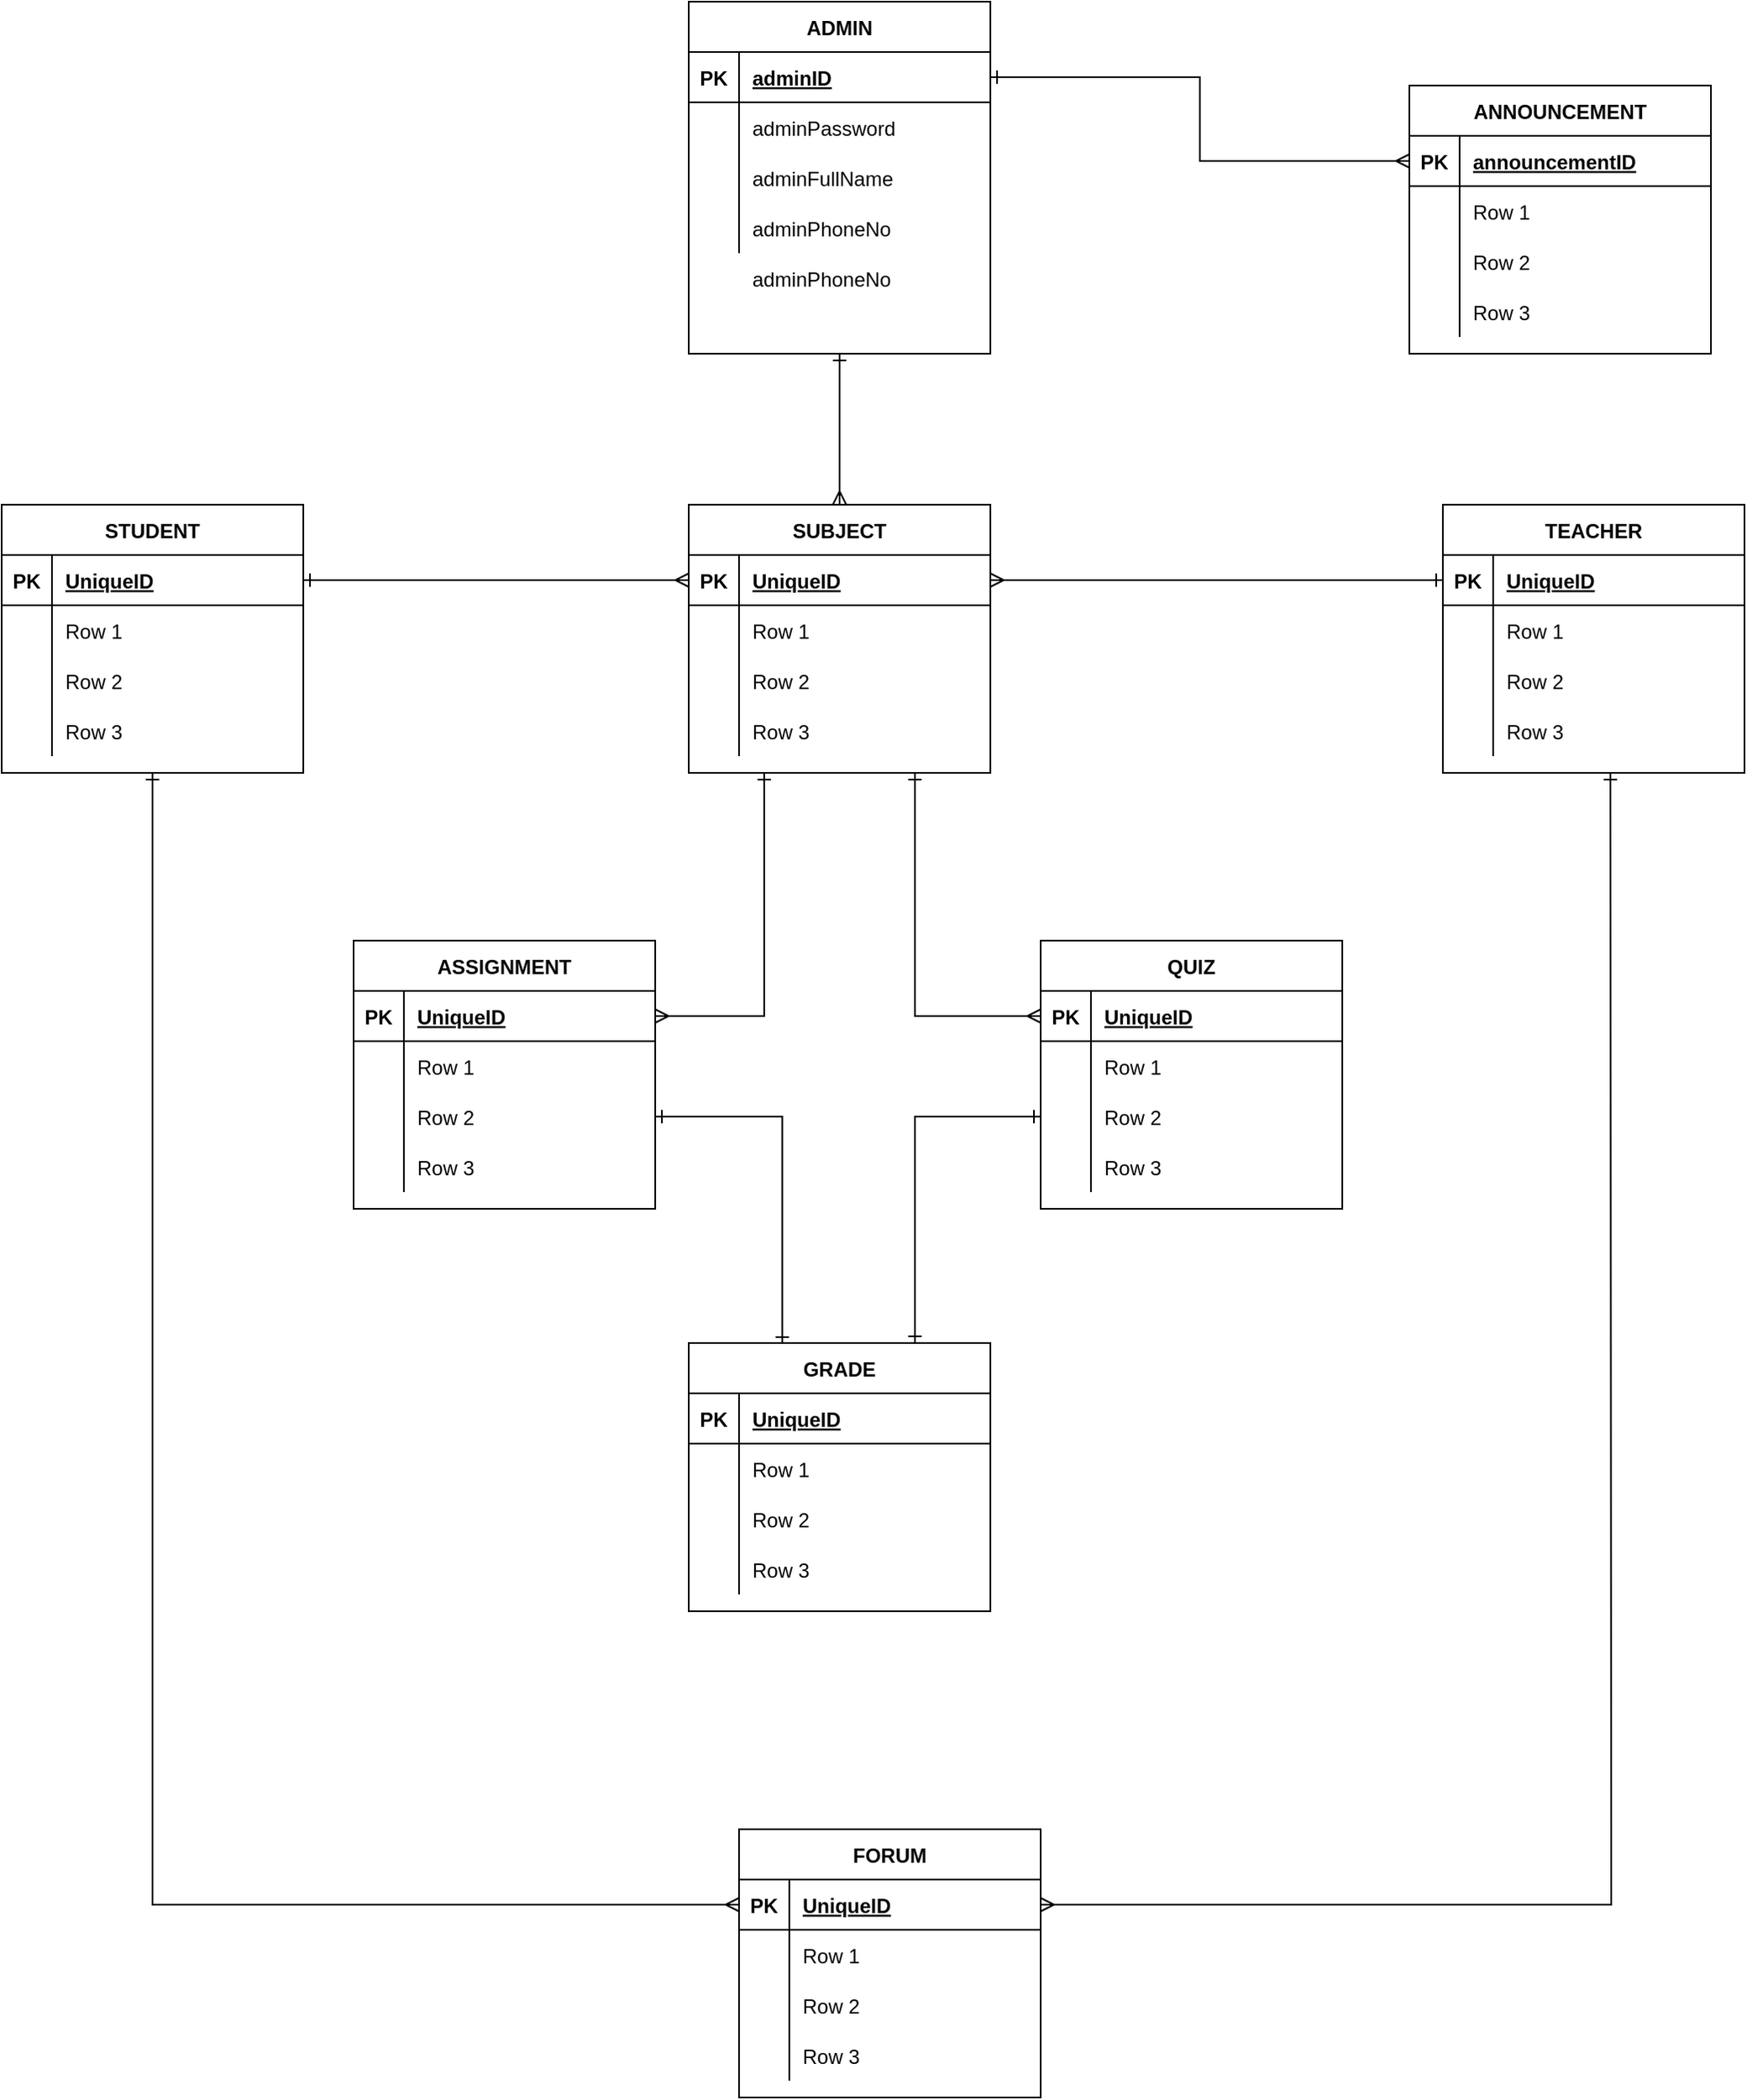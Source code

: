 <mxfile version="13.10.4" type="github"><diagram id="R2lEEEUBdFMjLlhIrx00" name="Page-1"><mxGraphModel dx="2272" dy="755" grid="1" gridSize="10" guides="1" tooltips="1" connect="1" arrows="1" fold="1" page="1" pageScale="1" pageWidth="850" pageHeight="1100" math="0" shadow="0" extFonts="Permanent Marker^https://fonts.googleapis.com/css?family=Permanent+Marker"><root><mxCell id="0"/><mxCell id="1" parent="0"/><mxCell id="uHAdgasXYWFecGnSN97R-114" style="edgeStyle=orthogonalEdgeStyle;rounded=0;orthogonalLoop=1;jettySize=auto;html=1;exitX=0.5;exitY=1;exitDx=0;exitDy=0;entryX=0.5;entryY=0;entryDx=0;entryDy=0;startArrow=ERone;startFill=0;endArrow=ERmany;endFill=0;strokeColor=#000000;" edge="1" parent="1" source="uHAdgasXYWFecGnSN97R-9" target="uHAdgasXYWFecGnSN97R-74"><mxGeometry relative="1" as="geometry"/></mxCell><mxCell id="uHAdgasXYWFecGnSN97R-9" value="ADMIN" style="shape=table;startSize=30;container=1;collapsible=1;childLayout=tableLayout;fixedRows=1;rowLines=0;fontStyle=1;align=center;resizeLast=1;snapToPoint=0;" vertex="1" parent="1"><mxGeometry x="100" width="180" height="210" as="geometry"/></mxCell><mxCell id="uHAdgasXYWFecGnSN97R-10" value="" style="shape=partialRectangle;collapsible=0;dropTarget=0;pointerEvents=0;fillColor=none;top=0;left=0;bottom=1;right=0;points=[[0,0.5],[1,0.5]];portConstraint=eastwest;" vertex="1" parent="uHAdgasXYWFecGnSN97R-9"><mxGeometry y="30" width="180" height="30" as="geometry"/></mxCell><mxCell id="uHAdgasXYWFecGnSN97R-11" value="PK" style="shape=partialRectangle;connectable=0;fillColor=none;top=0;left=0;bottom=0;right=0;fontStyle=1;overflow=hidden;" vertex="1" parent="uHAdgasXYWFecGnSN97R-10"><mxGeometry width="30" height="30" as="geometry"/></mxCell><mxCell id="uHAdgasXYWFecGnSN97R-12" value="adminID" style="shape=partialRectangle;connectable=0;fillColor=none;top=0;left=0;bottom=0;right=0;align=left;spacingLeft=6;fontStyle=5;overflow=hidden;" vertex="1" parent="uHAdgasXYWFecGnSN97R-10"><mxGeometry x="30" width="150" height="30" as="geometry"/></mxCell><mxCell id="uHAdgasXYWFecGnSN97R-13" value="" style="shape=partialRectangle;collapsible=0;dropTarget=0;pointerEvents=0;fillColor=none;top=0;left=0;bottom=0;right=0;points=[[0,0.5],[1,0.5]];portConstraint=eastwest;" vertex="1" parent="uHAdgasXYWFecGnSN97R-9"><mxGeometry y="60" width="180" height="30" as="geometry"/></mxCell><mxCell id="uHAdgasXYWFecGnSN97R-14" value="" style="shape=partialRectangle;connectable=0;fillColor=none;top=0;left=0;bottom=0;right=0;editable=1;overflow=hidden;" vertex="1" parent="uHAdgasXYWFecGnSN97R-13"><mxGeometry width="30" height="30" as="geometry"/></mxCell><mxCell id="uHAdgasXYWFecGnSN97R-15" value="adminPassword" style="shape=partialRectangle;connectable=0;fillColor=none;top=0;left=0;bottom=0;right=0;align=left;spacingLeft=6;overflow=hidden;" vertex="1" parent="uHAdgasXYWFecGnSN97R-13"><mxGeometry x="30" width="150" height="30" as="geometry"/></mxCell><mxCell id="uHAdgasXYWFecGnSN97R-16" value="" style="shape=partialRectangle;collapsible=0;dropTarget=0;pointerEvents=0;fillColor=none;top=0;left=0;bottom=0;right=0;points=[[0,0.5],[1,0.5]];portConstraint=eastwest;" vertex="1" parent="uHAdgasXYWFecGnSN97R-9"><mxGeometry y="90" width="180" height="30" as="geometry"/></mxCell><mxCell id="uHAdgasXYWFecGnSN97R-17" value="" style="shape=partialRectangle;connectable=0;fillColor=none;top=0;left=0;bottom=0;right=0;editable=1;overflow=hidden;" vertex="1" parent="uHAdgasXYWFecGnSN97R-16"><mxGeometry width="30" height="30" as="geometry"/></mxCell><mxCell id="uHAdgasXYWFecGnSN97R-18" value="adminFullName" style="shape=partialRectangle;connectable=0;fillColor=none;top=0;left=0;bottom=0;right=0;align=left;spacingLeft=6;overflow=hidden;" vertex="1" parent="uHAdgasXYWFecGnSN97R-16"><mxGeometry x="30" width="150" height="30" as="geometry"/></mxCell><mxCell id="uHAdgasXYWFecGnSN97R-19" value="" style="shape=partialRectangle;collapsible=0;dropTarget=0;pointerEvents=0;fillColor=none;top=0;left=0;bottom=0;right=0;points=[[0,0.5],[1,0.5]];portConstraint=eastwest;" vertex="1" parent="uHAdgasXYWFecGnSN97R-9"><mxGeometry y="120" width="180" height="30" as="geometry"/></mxCell><mxCell id="uHAdgasXYWFecGnSN97R-20" value="" style="shape=partialRectangle;connectable=0;fillColor=none;top=0;left=0;bottom=0;right=0;editable=1;overflow=hidden;" vertex="1" parent="uHAdgasXYWFecGnSN97R-19"><mxGeometry width="30" height="30" as="geometry"/></mxCell><mxCell id="uHAdgasXYWFecGnSN97R-21" value="adminPhoneNo" style="shape=partialRectangle;connectable=0;fillColor=none;top=0;left=0;bottom=0;right=0;align=left;spacingLeft=6;overflow=hidden;" vertex="1" parent="uHAdgasXYWFecGnSN97R-19"><mxGeometry x="30" width="150" height="30" as="geometry"/></mxCell><mxCell id="uHAdgasXYWFecGnSN97R-22" value="ANNOUNCEMENT" style="shape=table;startSize=30;container=1;collapsible=1;childLayout=tableLayout;fixedRows=1;rowLines=0;fontStyle=1;align=center;resizeLast=1;" vertex="1" parent="1"><mxGeometry x="530" y="50" width="180" height="160" as="geometry"/></mxCell><mxCell id="uHAdgasXYWFecGnSN97R-23" value="" style="shape=partialRectangle;collapsible=0;dropTarget=0;pointerEvents=0;fillColor=none;top=0;left=0;bottom=1;right=0;points=[[0,0.5],[1,0.5]];portConstraint=eastwest;" vertex="1" parent="uHAdgasXYWFecGnSN97R-22"><mxGeometry y="30" width="180" height="30" as="geometry"/></mxCell><mxCell id="uHAdgasXYWFecGnSN97R-24" value="PK" style="shape=partialRectangle;connectable=0;fillColor=none;top=0;left=0;bottom=0;right=0;fontStyle=1;overflow=hidden;" vertex="1" parent="uHAdgasXYWFecGnSN97R-23"><mxGeometry width="30" height="30" as="geometry"/></mxCell><mxCell id="uHAdgasXYWFecGnSN97R-25" value="announcementID" style="shape=partialRectangle;connectable=0;fillColor=none;top=0;left=0;bottom=0;right=0;align=left;spacingLeft=6;fontStyle=5;overflow=hidden;" vertex="1" parent="uHAdgasXYWFecGnSN97R-23"><mxGeometry x="30" width="150" height="30" as="geometry"/></mxCell><mxCell id="uHAdgasXYWFecGnSN97R-26" value="" style="shape=partialRectangle;collapsible=0;dropTarget=0;pointerEvents=0;fillColor=none;top=0;left=0;bottom=0;right=0;points=[[0,0.5],[1,0.5]];portConstraint=eastwest;" vertex="1" parent="uHAdgasXYWFecGnSN97R-22"><mxGeometry y="60" width="180" height="30" as="geometry"/></mxCell><mxCell id="uHAdgasXYWFecGnSN97R-27" value="" style="shape=partialRectangle;connectable=0;fillColor=none;top=0;left=0;bottom=0;right=0;editable=1;overflow=hidden;" vertex="1" parent="uHAdgasXYWFecGnSN97R-26"><mxGeometry width="30" height="30" as="geometry"/></mxCell><mxCell id="uHAdgasXYWFecGnSN97R-28" value="Row 1" style="shape=partialRectangle;connectable=0;fillColor=none;top=0;left=0;bottom=0;right=0;align=left;spacingLeft=6;overflow=hidden;" vertex="1" parent="uHAdgasXYWFecGnSN97R-26"><mxGeometry x="30" width="150" height="30" as="geometry"/></mxCell><mxCell id="uHAdgasXYWFecGnSN97R-29" value="" style="shape=partialRectangle;collapsible=0;dropTarget=0;pointerEvents=0;fillColor=none;top=0;left=0;bottom=0;right=0;points=[[0,0.5],[1,0.5]];portConstraint=eastwest;" vertex="1" parent="uHAdgasXYWFecGnSN97R-22"><mxGeometry y="90" width="180" height="30" as="geometry"/></mxCell><mxCell id="uHAdgasXYWFecGnSN97R-30" value="" style="shape=partialRectangle;connectable=0;fillColor=none;top=0;left=0;bottom=0;right=0;editable=1;overflow=hidden;" vertex="1" parent="uHAdgasXYWFecGnSN97R-29"><mxGeometry width="30" height="30" as="geometry"/></mxCell><mxCell id="uHAdgasXYWFecGnSN97R-31" value="Row 2" style="shape=partialRectangle;connectable=0;fillColor=none;top=0;left=0;bottom=0;right=0;align=left;spacingLeft=6;overflow=hidden;" vertex="1" parent="uHAdgasXYWFecGnSN97R-29"><mxGeometry x="30" width="150" height="30" as="geometry"/></mxCell><mxCell id="uHAdgasXYWFecGnSN97R-32" value="" style="shape=partialRectangle;collapsible=0;dropTarget=0;pointerEvents=0;fillColor=none;top=0;left=0;bottom=0;right=0;points=[[0,0.5],[1,0.5]];portConstraint=eastwest;" vertex="1" parent="uHAdgasXYWFecGnSN97R-22"><mxGeometry y="120" width="180" height="30" as="geometry"/></mxCell><mxCell id="uHAdgasXYWFecGnSN97R-33" value="" style="shape=partialRectangle;connectable=0;fillColor=none;top=0;left=0;bottom=0;right=0;editable=1;overflow=hidden;" vertex="1" parent="uHAdgasXYWFecGnSN97R-32"><mxGeometry width="30" height="30" as="geometry"/></mxCell><mxCell id="uHAdgasXYWFecGnSN97R-34" value="Row 3" style="shape=partialRectangle;connectable=0;fillColor=none;top=0;left=0;bottom=0;right=0;align=left;spacingLeft=6;overflow=hidden;" vertex="1" parent="uHAdgasXYWFecGnSN97R-32"><mxGeometry x="30" width="150" height="30" as="geometry"/></mxCell><mxCell id="uHAdgasXYWFecGnSN97R-118" style="edgeStyle=orthogonalEdgeStyle;rounded=0;orthogonalLoop=1;jettySize=auto;html=1;entryX=0;entryY=0.5;entryDx=0;entryDy=0;startArrow=ERone;startFill=0;endArrow=ERmany;endFill=0;strokeColor=#000000;" edge="1" parent="1" source="uHAdgasXYWFecGnSN97R-35" target="uHAdgasXYWFecGnSN97R-62"><mxGeometry relative="1" as="geometry"/></mxCell><mxCell id="uHAdgasXYWFecGnSN97R-35" value="STUDENT" style="shape=table;startSize=30;container=1;collapsible=1;childLayout=tableLayout;fixedRows=1;rowLines=0;fontStyle=1;align=center;resizeLast=1;" vertex="1" parent="1"><mxGeometry x="-310" y="300" width="180" height="160" as="geometry"/></mxCell><mxCell id="uHAdgasXYWFecGnSN97R-36" value="" style="shape=partialRectangle;collapsible=0;dropTarget=0;pointerEvents=0;fillColor=none;top=0;left=0;bottom=1;right=0;points=[[0,0.5],[1,0.5]];portConstraint=eastwest;" vertex="1" parent="uHAdgasXYWFecGnSN97R-35"><mxGeometry y="30" width="180" height="30" as="geometry"/></mxCell><mxCell id="uHAdgasXYWFecGnSN97R-37" value="PK" style="shape=partialRectangle;connectable=0;fillColor=none;top=0;left=0;bottom=0;right=0;fontStyle=1;overflow=hidden;" vertex="1" parent="uHAdgasXYWFecGnSN97R-36"><mxGeometry width="30" height="30" as="geometry"/></mxCell><mxCell id="uHAdgasXYWFecGnSN97R-38" value="UniqueID" style="shape=partialRectangle;connectable=0;fillColor=none;top=0;left=0;bottom=0;right=0;align=left;spacingLeft=6;fontStyle=5;overflow=hidden;" vertex="1" parent="uHAdgasXYWFecGnSN97R-36"><mxGeometry x="30" width="150" height="30" as="geometry"/></mxCell><mxCell id="uHAdgasXYWFecGnSN97R-39" value="" style="shape=partialRectangle;collapsible=0;dropTarget=0;pointerEvents=0;fillColor=none;top=0;left=0;bottom=0;right=0;points=[[0,0.5],[1,0.5]];portConstraint=eastwest;" vertex="1" parent="uHAdgasXYWFecGnSN97R-35"><mxGeometry y="60" width="180" height="30" as="geometry"/></mxCell><mxCell id="uHAdgasXYWFecGnSN97R-40" value="" style="shape=partialRectangle;connectable=0;fillColor=none;top=0;left=0;bottom=0;right=0;editable=1;overflow=hidden;" vertex="1" parent="uHAdgasXYWFecGnSN97R-39"><mxGeometry width="30" height="30" as="geometry"/></mxCell><mxCell id="uHAdgasXYWFecGnSN97R-41" value="Row 1" style="shape=partialRectangle;connectable=0;fillColor=none;top=0;left=0;bottom=0;right=0;align=left;spacingLeft=6;overflow=hidden;" vertex="1" parent="uHAdgasXYWFecGnSN97R-39"><mxGeometry x="30" width="150" height="30" as="geometry"/></mxCell><mxCell id="uHAdgasXYWFecGnSN97R-42" value="" style="shape=partialRectangle;collapsible=0;dropTarget=0;pointerEvents=0;fillColor=none;top=0;left=0;bottom=0;right=0;points=[[0,0.5],[1,0.5]];portConstraint=eastwest;" vertex="1" parent="uHAdgasXYWFecGnSN97R-35"><mxGeometry y="90" width="180" height="30" as="geometry"/></mxCell><mxCell id="uHAdgasXYWFecGnSN97R-43" value="" style="shape=partialRectangle;connectable=0;fillColor=none;top=0;left=0;bottom=0;right=0;editable=1;overflow=hidden;" vertex="1" parent="uHAdgasXYWFecGnSN97R-42"><mxGeometry width="30" height="30" as="geometry"/></mxCell><mxCell id="uHAdgasXYWFecGnSN97R-44" value="Row 2" style="shape=partialRectangle;connectable=0;fillColor=none;top=0;left=0;bottom=0;right=0;align=left;spacingLeft=6;overflow=hidden;" vertex="1" parent="uHAdgasXYWFecGnSN97R-42"><mxGeometry x="30" width="150" height="30" as="geometry"/></mxCell><mxCell id="uHAdgasXYWFecGnSN97R-45" value="" style="shape=partialRectangle;collapsible=0;dropTarget=0;pointerEvents=0;fillColor=none;top=0;left=0;bottom=0;right=0;points=[[0,0.5],[1,0.5]];portConstraint=eastwest;" vertex="1" parent="uHAdgasXYWFecGnSN97R-35"><mxGeometry y="120" width="180" height="30" as="geometry"/></mxCell><mxCell id="uHAdgasXYWFecGnSN97R-46" value="" style="shape=partialRectangle;connectable=0;fillColor=none;top=0;left=0;bottom=0;right=0;editable=1;overflow=hidden;" vertex="1" parent="uHAdgasXYWFecGnSN97R-45"><mxGeometry width="30" height="30" as="geometry"/></mxCell><mxCell id="uHAdgasXYWFecGnSN97R-47" value="Row 3" style="shape=partialRectangle;connectable=0;fillColor=none;top=0;left=0;bottom=0;right=0;align=left;spacingLeft=6;overflow=hidden;" vertex="1" parent="uHAdgasXYWFecGnSN97R-45"><mxGeometry x="30" width="150" height="30" as="geometry"/></mxCell><mxCell id="uHAdgasXYWFecGnSN97R-48" value="TEACHER" style="shape=table;startSize=30;container=1;collapsible=1;childLayout=tableLayout;fixedRows=1;rowLines=0;fontStyle=1;align=center;resizeLast=1;" vertex="1" parent="1"><mxGeometry x="550" y="300" width="180" height="160" as="geometry"/></mxCell><mxCell id="uHAdgasXYWFecGnSN97R-49" value="" style="shape=partialRectangle;collapsible=0;dropTarget=0;pointerEvents=0;fillColor=none;top=0;left=0;bottom=1;right=0;points=[[0,0.5],[1,0.5]];portConstraint=eastwest;" vertex="1" parent="uHAdgasXYWFecGnSN97R-48"><mxGeometry y="30" width="180" height="30" as="geometry"/></mxCell><mxCell id="uHAdgasXYWFecGnSN97R-50" value="PK" style="shape=partialRectangle;connectable=0;fillColor=none;top=0;left=0;bottom=0;right=0;fontStyle=1;overflow=hidden;" vertex="1" parent="uHAdgasXYWFecGnSN97R-49"><mxGeometry width="30" height="30" as="geometry"/></mxCell><mxCell id="uHAdgasXYWFecGnSN97R-51" value="UniqueID" style="shape=partialRectangle;connectable=0;fillColor=none;top=0;left=0;bottom=0;right=0;align=left;spacingLeft=6;fontStyle=5;overflow=hidden;" vertex="1" parent="uHAdgasXYWFecGnSN97R-49"><mxGeometry x="30" width="150" height="30" as="geometry"/></mxCell><mxCell id="uHAdgasXYWFecGnSN97R-52" value="" style="shape=partialRectangle;collapsible=0;dropTarget=0;pointerEvents=0;fillColor=none;top=0;left=0;bottom=0;right=0;points=[[0,0.5],[1,0.5]];portConstraint=eastwest;" vertex="1" parent="uHAdgasXYWFecGnSN97R-48"><mxGeometry y="60" width="180" height="30" as="geometry"/></mxCell><mxCell id="uHAdgasXYWFecGnSN97R-53" value="" style="shape=partialRectangle;connectable=0;fillColor=none;top=0;left=0;bottom=0;right=0;editable=1;overflow=hidden;" vertex="1" parent="uHAdgasXYWFecGnSN97R-52"><mxGeometry width="30" height="30" as="geometry"/></mxCell><mxCell id="uHAdgasXYWFecGnSN97R-54" value="Row 1" style="shape=partialRectangle;connectable=0;fillColor=none;top=0;left=0;bottom=0;right=0;align=left;spacingLeft=6;overflow=hidden;" vertex="1" parent="uHAdgasXYWFecGnSN97R-52"><mxGeometry x="30" width="150" height="30" as="geometry"/></mxCell><mxCell id="uHAdgasXYWFecGnSN97R-55" value="" style="shape=partialRectangle;collapsible=0;dropTarget=0;pointerEvents=0;fillColor=none;top=0;left=0;bottom=0;right=0;points=[[0,0.5],[1,0.5]];portConstraint=eastwest;" vertex="1" parent="uHAdgasXYWFecGnSN97R-48"><mxGeometry y="90" width="180" height="30" as="geometry"/></mxCell><mxCell id="uHAdgasXYWFecGnSN97R-56" value="" style="shape=partialRectangle;connectable=0;fillColor=none;top=0;left=0;bottom=0;right=0;editable=1;overflow=hidden;" vertex="1" parent="uHAdgasXYWFecGnSN97R-55"><mxGeometry width="30" height="30" as="geometry"/></mxCell><mxCell id="uHAdgasXYWFecGnSN97R-57" value="Row 2" style="shape=partialRectangle;connectable=0;fillColor=none;top=0;left=0;bottom=0;right=0;align=left;spacingLeft=6;overflow=hidden;" vertex="1" parent="uHAdgasXYWFecGnSN97R-55"><mxGeometry x="30" width="150" height="30" as="geometry"/></mxCell><mxCell id="uHAdgasXYWFecGnSN97R-58" value="" style="shape=partialRectangle;collapsible=0;dropTarget=0;pointerEvents=0;fillColor=none;top=0;left=0;bottom=0;right=0;points=[[0,0.5],[1,0.5]];portConstraint=eastwest;" vertex="1" parent="uHAdgasXYWFecGnSN97R-48"><mxGeometry y="120" width="180" height="30" as="geometry"/></mxCell><mxCell id="uHAdgasXYWFecGnSN97R-59" value="" style="shape=partialRectangle;connectable=0;fillColor=none;top=0;left=0;bottom=0;right=0;editable=1;overflow=hidden;" vertex="1" parent="uHAdgasXYWFecGnSN97R-58"><mxGeometry width="30" height="30" as="geometry"/></mxCell><mxCell id="uHAdgasXYWFecGnSN97R-60" value="Row 3" style="shape=partialRectangle;connectable=0;fillColor=none;top=0;left=0;bottom=0;right=0;align=left;spacingLeft=6;overflow=hidden;" vertex="1" parent="uHAdgasXYWFecGnSN97R-58"><mxGeometry x="30" width="150" height="30" as="geometry"/></mxCell><mxCell id="uHAdgasXYWFecGnSN97R-61" value="FORUM" style="shape=table;startSize=30;container=1;collapsible=1;childLayout=tableLayout;fixedRows=1;rowLines=0;fontStyle=1;align=center;resizeLast=1;" vertex="1" parent="1"><mxGeometry x="130" y="1090" width="180" height="160" as="geometry"/></mxCell><mxCell id="uHAdgasXYWFecGnSN97R-62" value="" style="shape=partialRectangle;collapsible=0;dropTarget=0;pointerEvents=0;fillColor=none;top=0;left=0;bottom=1;right=0;points=[[0,0.5],[1,0.5]];portConstraint=eastwest;" vertex="1" parent="uHAdgasXYWFecGnSN97R-61"><mxGeometry y="30" width="180" height="30" as="geometry"/></mxCell><mxCell id="uHAdgasXYWFecGnSN97R-63" value="PK" style="shape=partialRectangle;connectable=0;fillColor=none;top=0;left=0;bottom=0;right=0;fontStyle=1;overflow=hidden;" vertex="1" parent="uHAdgasXYWFecGnSN97R-62"><mxGeometry width="30" height="30" as="geometry"/></mxCell><mxCell id="uHAdgasXYWFecGnSN97R-64" value="UniqueID" style="shape=partialRectangle;connectable=0;fillColor=none;top=0;left=0;bottom=0;right=0;align=left;spacingLeft=6;fontStyle=5;overflow=hidden;" vertex="1" parent="uHAdgasXYWFecGnSN97R-62"><mxGeometry x="30" width="150" height="30" as="geometry"/></mxCell><mxCell id="uHAdgasXYWFecGnSN97R-65" value="" style="shape=partialRectangle;collapsible=0;dropTarget=0;pointerEvents=0;fillColor=none;top=0;left=0;bottom=0;right=0;points=[[0,0.5],[1,0.5]];portConstraint=eastwest;" vertex="1" parent="uHAdgasXYWFecGnSN97R-61"><mxGeometry y="60" width="180" height="30" as="geometry"/></mxCell><mxCell id="uHAdgasXYWFecGnSN97R-66" value="" style="shape=partialRectangle;connectable=0;fillColor=none;top=0;left=0;bottom=0;right=0;editable=1;overflow=hidden;" vertex="1" parent="uHAdgasXYWFecGnSN97R-65"><mxGeometry width="30" height="30" as="geometry"/></mxCell><mxCell id="uHAdgasXYWFecGnSN97R-67" value="Row 1" style="shape=partialRectangle;connectable=0;fillColor=none;top=0;left=0;bottom=0;right=0;align=left;spacingLeft=6;overflow=hidden;" vertex="1" parent="uHAdgasXYWFecGnSN97R-65"><mxGeometry x="30" width="150" height="30" as="geometry"/></mxCell><mxCell id="uHAdgasXYWFecGnSN97R-68" value="" style="shape=partialRectangle;collapsible=0;dropTarget=0;pointerEvents=0;fillColor=none;top=0;left=0;bottom=0;right=0;points=[[0,0.5],[1,0.5]];portConstraint=eastwest;" vertex="1" parent="uHAdgasXYWFecGnSN97R-61"><mxGeometry y="90" width="180" height="30" as="geometry"/></mxCell><mxCell id="uHAdgasXYWFecGnSN97R-69" value="" style="shape=partialRectangle;connectable=0;fillColor=none;top=0;left=0;bottom=0;right=0;editable=1;overflow=hidden;" vertex="1" parent="uHAdgasXYWFecGnSN97R-68"><mxGeometry width="30" height="30" as="geometry"/></mxCell><mxCell id="uHAdgasXYWFecGnSN97R-70" value="Row 2" style="shape=partialRectangle;connectable=0;fillColor=none;top=0;left=0;bottom=0;right=0;align=left;spacingLeft=6;overflow=hidden;" vertex="1" parent="uHAdgasXYWFecGnSN97R-68"><mxGeometry x="30" width="150" height="30" as="geometry"/></mxCell><mxCell id="uHAdgasXYWFecGnSN97R-71" value="" style="shape=partialRectangle;collapsible=0;dropTarget=0;pointerEvents=0;fillColor=none;top=0;left=0;bottom=0;right=0;points=[[0,0.5],[1,0.5]];portConstraint=eastwest;" vertex="1" parent="uHAdgasXYWFecGnSN97R-61"><mxGeometry y="120" width="180" height="30" as="geometry"/></mxCell><mxCell id="uHAdgasXYWFecGnSN97R-72" value="" style="shape=partialRectangle;connectable=0;fillColor=none;top=0;left=0;bottom=0;right=0;editable=1;overflow=hidden;" vertex="1" parent="uHAdgasXYWFecGnSN97R-71"><mxGeometry width="30" height="30" as="geometry"/></mxCell><mxCell id="uHAdgasXYWFecGnSN97R-73" value="Row 3" style="shape=partialRectangle;connectable=0;fillColor=none;top=0;left=0;bottom=0;right=0;align=left;spacingLeft=6;overflow=hidden;" vertex="1" parent="uHAdgasXYWFecGnSN97R-71"><mxGeometry x="30" width="150" height="30" as="geometry"/></mxCell><mxCell id="uHAdgasXYWFecGnSN97R-121" style="edgeStyle=orthogonalEdgeStyle;rounded=0;orthogonalLoop=1;jettySize=auto;html=1;entryX=1;entryY=0.5;entryDx=0;entryDy=0;startArrow=ERone;startFill=0;endArrow=ERmany;endFill=0;strokeColor=#000000;exitX=0.25;exitY=1;exitDx=0;exitDy=0;" edge="1" parent="1" source="uHAdgasXYWFecGnSN97R-74" target="uHAdgasXYWFecGnSN97R-101"><mxGeometry relative="1" as="geometry"><mxPoint x="220" y="470" as="sourcePoint"/></mxGeometry></mxCell><mxCell id="uHAdgasXYWFecGnSN97R-122" style="edgeStyle=orthogonalEdgeStyle;rounded=0;orthogonalLoop=1;jettySize=auto;html=1;entryX=0;entryY=0.5;entryDx=0;entryDy=0;startArrow=ERone;startFill=0;endArrow=ERmany;endFill=0;strokeColor=#000000;exitX=0.75;exitY=1;exitDx=0;exitDy=0;" edge="1" parent="1" source="uHAdgasXYWFecGnSN97R-74" target="uHAdgasXYWFecGnSN97R-88"><mxGeometry relative="1" as="geometry"><mxPoint x="170" y="460" as="sourcePoint"/></mxGeometry></mxCell><mxCell id="uHAdgasXYWFecGnSN97R-74" value="SUBJECT" style="shape=table;startSize=30;container=1;collapsible=1;childLayout=tableLayout;fixedRows=1;rowLines=0;fontStyle=1;align=center;resizeLast=1;" vertex="1" parent="1"><mxGeometry x="100" y="300" width="180" height="160" as="geometry"/></mxCell><mxCell id="uHAdgasXYWFecGnSN97R-75" value="" style="shape=partialRectangle;collapsible=0;dropTarget=0;pointerEvents=0;fillColor=none;top=0;left=0;bottom=1;right=0;points=[[0,0.5],[1,0.5]];portConstraint=eastwest;" vertex="1" parent="uHAdgasXYWFecGnSN97R-74"><mxGeometry y="30" width="180" height="30" as="geometry"/></mxCell><mxCell id="uHAdgasXYWFecGnSN97R-76" value="PK" style="shape=partialRectangle;connectable=0;fillColor=none;top=0;left=0;bottom=0;right=0;fontStyle=1;overflow=hidden;" vertex="1" parent="uHAdgasXYWFecGnSN97R-75"><mxGeometry width="30" height="30" as="geometry"/></mxCell><mxCell id="uHAdgasXYWFecGnSN97R-77" value="UniqueID" style="shape=partialRectangle;connectable=0;fillColor=none;top=0;left=0;bottom=0;right=0;align=left;spacingLeft=6;fontStyle=5;overflow=hidden;" vertex="1" parent="uHAdgasXYWFecGnSN97R-75"><mxGeometry x="30" width="150" height="30" as="geometry"/></mxCell><mxCell id="uHAdgasXYWFecGnSN97R-78" value="" style="shape=partialRectangle;collapsible=0;dropTarget=0;pointerEvents=0;fillColor=none;top=0;left=0;bottom=0;right=0;points=[[0,0.5],[1,0.5]];portConstraint=eastwest;" vertex="1" parent="uHAdgasXYWFecGnSN97R-74"><mxGeometry y="60" width="180" height="30" as="geometry"/></mxCell><mxCell id="uHAdgasXYWFecGnSN97R-79" value="" style="shape=partialRectangle;connectable=0;fillColor=none;top=0;left=0;bottom=0;right=0;editable=1;overflow=hidden;" vertex="1" parent="uHAdgasXYWFecGnSN97R-78"><mxGeometry width="30" height="30" as="geometry"/></mxCell><mxCell id="uHAdgasXYWFecGnSN97R-80" value="Row 1" style="shape=partialRectangle;connectable=0;fillColor=none;top=0;left=0;bottom=0;right=0;align=left;spacingLeft=6;overflow=hidden;" vertex="1" parent="uHAdgasXYWFecGnSN97R-78"><mxGeometry x="30" width="150" height="30" as="geometry"/></mxCell><mxCell id="uHAdgasXYWFecGnSN97R-81" value="" style="shape=partialRectangle;collapsible=0;dropTarget=0;pointerEvents=0;fillColor=none;top=0;left=0;bottom=0;right=0;points=[[0,0.5],[1,0.5]];portConstraint=eastwest;" vertex="1" parent="uHAdgasXYWFecGnSN97R-74"><mxGeometry y="90" width="180" height="30" as="geometry"/></mxCell><mxCell id="uHAdgasXYWFecGnSN97R-82" value="" style="shape=partialRectangle;connectable=0;fillColor=none;top=0;left=0;bottom=0;right=0;editable=1;overflow=hidden;" vertex="1" parent="uHAdgasXYWFecGnSN97R-81"><mxGeometry width="30" height="30" as="geometry"/></mxCell><mxCell id="uHAdgasXYWFecGnSN97R-83" value="Row 2" style="shape=partialRectangle;connectable=0;fillColor=none;top=0;left=0;bottom=0;right=0;align=left;spacingLeft=6;overflow=hidden;" vertex="1" parent="uHAdgasXYWFecGnSN97R-81"><mxGeometry x="30" width="150" height="30" as="geometry"/></mxCell><mxCell id="uHAdgasXYWFecGnSN97R-84" value="" style="shape=partialRectangle;collapsible=0;dropTarget=0;pointerEvents=0;fillColor=none;top=0;left=0;bottom=0;right=0;points=[[0,0.5],[1,0.5]];portConstraint=eastwest;" vertex="1" parent="uHAdgasXYWFecGnSN97R-74"><mxGeometry y="120" width="180" height="30" as="geometry"/></mxCell><mxCell id="uHAdgasXYWFecGnSN97R-85" value="" style="shape=partialRectangle;connectable=0;fillColor=none;top=0;left=0;bottom=0;right=0;editable=1;overflow=hidden;" vertex="1" parent="uHAdgasXYWFecGnSN97R-84"><mxGeometry width="30" height="30" as="geometry"/></mxCell><mxCell id="uHAdgasXYWFecGnSN97R-86" value="Row 3" style="shape=partialRectangle;connectable=0;fillColor=none;top=0;left=0;bottom=0;right=0;align=left;spacingLeft=6;overflow=hidden;" vertex="1" parent="uHAdgasXYWFecGnSN97R-84"><mxGeometry x="30" width="150" height="30" as="geometry"/></mxCell><mxCell id="uHAdgasXYWFecGnSN97R-87" value="QUIZ" style="shape=table;startSize=30;container=1;collapsible=1;childLayout=tableLayout;fixedRows=1;rowLines=0;fontStyle=1;align=center;resizeLast=1;" vertex="1" parent="1"><mxGeometry x="310" y="560" width="180" height="160" as="geometry"/></mxCell><mxCell id="uHAdgasXYWFecGnSN97R-88" value="" style="shape=partialRectangle;collapsible=0;dropTarget=0;pointerEvents=0;fillColor=none;top=0;left=0;bottom=1;right=0;points=[[0,0.5],[1,0.5]];portConstraint=eastwest;" vertex="1" parent="uHAdgasXYWFecGnSN97R-87"><mxGeometry y="30" width="180" height="30" as="geometry"/></mxCell><mxCell id="uHAdgasXYWFecGnSN97R-89" value="PK" style="shape=partialRectangle;connectable=0;fillColor=none;top=0;left=0;bottom=0;right=0;fontStyle=1;overflow=hidden;" vertex="1" parent="uHAdgasXYWFecGnSN97R-88"><mxGeometry width="30" height="30" as="geometry"/></mxCell><mxCell id="uHAdgasXYWFecGnSN97R-90" value="UniqueID" style="shape=partialRectangle;connectable=0;fillColor=none;top=0;left=0;bottom=0;right=0;align=left;spacingLeft=6;fontStyle=5;overflow=hidden;" vertex="1" parent="uHAdgasXYWFecGnSN97R-88"><mxGeometry x="30" width="150" height="30" as="geometry"/></mxCell><mxCell id="uHAdgasXYWFecGnSN97R-91" value="" style="shape=partialRectangle;collapsible=0;dropTarget=0;pointerEvents=0;fillColor=none;top=0;left=0;bottom=0;right=0;points=[[0,0.5],[1,0.5]];portConstraint=eastwest;" vertex="1" parent="uHAdgasXYWFecGnSN97R-87"><mxGeometry y="60" width="180" height="30" as="geometry"/></mxCell><mxCell id="uHAdgasXYWFecGnSN97R-92" value="" style="shape=partialRectangle;connectable=0;fillColor=none;top=0;left=0;bottom=0;right=0;editable=1;overflow=hidden;" vertex="1" parent="uHAdgasXYWFecGnSN97R-91"><mxGeometry width="30" height="30" as="geometry"/></mxCell><mxCell id="uHAdgasXYWFecGnSN97R-93" value="Row 1" style="shape=partialRectangle;connectable=0;fillColor=none;top=0;left=0;bottom=0;right=0;align=left;spacingLeft=6;overflow=hidden;" vertex="1" parent="uHAdgasXYWFecGnSN97R-91"><mxGeometry x="30" width="150" height="30" as="geometry"/></mxCell><mxCell id="uHAdgasXYWFecGnSN97R-94" value="" style="shape=partialRectangle;collapsible=0;dropTarget=0;pointerEvents=0;fillColor=none;top=0;left=0;bottom=0;right=0;points=[[0,0.5],[1,0.5]];portConstraint=eastwest;" vertex="1" parent="uHAdgasXYWFecGnSN97R-87"><mxGeometry y="90" width="180" height="30" as="geometry"/></mxCell><mxCell id="uHAdgasXYWFecGnSN97R-95" value="" style="shape=partialRectangle;connectable=0;fillColor=none;top=0;left=0;bottom=0;right=0;editable=1;overflow=hidden;" vertex="1" parent="uHAdgasXYWFecGnSN97R-94"><mxGeometry width="30" height="30" as="geometry"/></mxCell><mxCell id="uHAdgasXYWFecGnSN97R-96" value="Row 2" style="shape=partialRectangle;connectable=0;fillColor=none;top=0;left=0;bottom=0;right=0;align=left;spacingLeft=6;overflow=hidden;" vertex="1" parent="uHAdgasXYWFecGnSN97R-94"><mxGeometry x="30" width="150" height="30" as="geometry"/></mxCell><mxCell id="uHAdgasXYWFecGnSN97R-97" value="" style="shape=partialRectangle;collapsible=0;dropTarget=0;pointerEvents=0;fillColor=none;top=0;left=0;bottom=0;right=0;points=[[0,0.5],[1,0.5]];portConstraint=eastwest;" vertex="1" parent="uHAdgasXYWFecGnSN97R-87"><mxGeometry y="120" width="180" height="30" as="geometry"/></mxCell><mxCell id="uHAdgasXYWFecGnSN97R-98" value="" style="shape=partialRectangle;connectable=0;fillColor=none;top=0;left=0;bottom=0;right=0;editable=1;overflow=hidden;" vertex="1" parent="uHAdgasXYWFecGnSN97R-97"><mxGeometry width="30" height="30" as="geometry"/></mxCell><mxCell id="uHAdgasXYWFecGnSN97R-99" value="Row 3" style="shape=partialRectangle;connectable=0;fillColor=none;top=0;left=0;bottom=0;right=0;align=left;spacingLeft=6;overflow=hidden;" vertex="1" parent="uHAdgasXYWFecGnSN97R-97"><mxGeometry x="30" width="150" height="30" as="geometry"/></mxCell><mxCell id="uHAdgasXYWFecGnSN97R-137" style="edgeStyle=orthogonalEdgeStyle;rounded=0;orthogonalLoop=1;jettySize=auto;html=1;entryX=0.31;entryY=0.003;entryDx=0;entryDy=0;entryPerimeter=0;startArrow=ERone;startFill=0;endArrow=ERone;endFill=0;strokeColor=#000000;exitX=1;exitY=0.5;exitDx=0;exitDy=0;" edge="1" parent="1" source="uHAdgasXYWFecGnSN97R-107" target="uHAdgasXYWFecGnSN97R-123"><mxGeometry relative="1" as="geometry"/></mxCell><mxCell id="uHAdgasXYWFecGnSN97R-100" value="ASSIGNMENT" style="shape=table;startSize=30;container=1;collapsible=1;childLayout=tableLayout;fixedRows=1;rowLines=0;fontStyle=1;align=center;resizeLast=1;" vertex="1" parent="1"><mxGeometry x="-100" y="560" width="180" height="160" as="geometry"/></mxCell><mxCell id="uHAdgasXYWFecGnSN97R-101" value="" style="shape=partialRectangle;collapsible=0;dropTarget=0;pointerEvents=0;fillColor=none;top=0;left=0;bottom=1;right=0;points=[[0,0.5],[1,0.5]];portConstraint=eastwest;" vertex="1" parent="uHAdgasXYWFecGnSN97R-100"><mxGeometry y="30" width="180" height="30" as="geometry"/></mxCell><mxCell id="uHAdgasXYWFecGnSN97R-102" value="PK" style="shape=partialRectangle;connectable=0;fillColor=none;top=0;left=0;bottom=0;right=0;fontStyle=1;overflow=hidden;" vertex="1" parent="uHAdgasXYWFecGnSN97R-101"><mxGeometry width="30" height="30" as="geometry"/></mxCell><mxCell id="uHAdgasXYWFecGnSN97R-103" value="UniqueID" style="shape=partialRectangle;connectable=0;fillColor=none;top=0;left=0;bottom=0;right=0;align=left;spacingLeft=6;fontStyle=5;overflow=hidden;" vertex="1" parent="uHAdgasXYWFecGnSN97R-101"><mxGeometry x="30" width="150" height="30" as="geometry"/></mxCell><mxCell id="uHAdgasXYWFecGnSN97R-104" value="" style="shape=partialRectangle;collapsible=0;dropTarget=0;pointerEvents=0;fillColor=none;top=0;left=0;bottom=0;right=0;points=[[0,0.5],[1,0.5]];portConstraint=eastwest;" vertex="1" parent="uHAdgasXYWFecGnSN97R-100"><mxGeometry y="60" width="180" height="30" as="geometry"/></mxCell><mxCell id="uHAdgasXYWFecGnSN97R-105" value="" style="shape=partialRectangle;connectable=0;fillColor=none;top=0;left=0;bottom=0;right=0;editable=1;overflow=hidden;" vertex="1" parent="uHAdgasXYWFecGnSN97R-104"><mxGeometry width="30" height="30" as="geometry"/></mxCell><mxCell id="uHAdgasXYWFecGnSN97R-106" value="Row 1" style="shape=partialRectangle;connectable=0;fillColor=none;top=0;left=0;bottom=0;right=0;align=left;spacingLeft=6;overflow=hidden;" vertex="1" parent="uHAdgasXYWFecGnSN97R-104"><mxGeometry x="30" width="150" height="30" as="geometry"/></mxCell><mxCell id="uHAdgasXYWFecGnSN97R-107" value="" style="shape=partialRectangle;collapsible=0;dropTarget=0;pointerEvents=0;fillColor=none;top=0;left=0;bottom=0;right=0;points=[[0,0.5],[1,0.5]];portConstraint=eastwest;" vertex="1" parent="uHAdgasXYWFecGnSN97R-100"><mxGeometry y="90" width="180" height="30" as="geometry"/></mxCell><mxCell id="uHAdgasXYWFecGnSN97R-108" value="" style="shape=partialRectangle;connectable=0;fillColor=none;top=0;left=0;bottom=0;right=0;editable=1;overflow=hidden;" vertex="1" parent="uHAdgasXYWFecGnSN97R-107"><mxGeometry width="30" height="30" as="geometry"/></mxCell><mxCell id="uHAdgasXYWFecGnSN97R-109" value="Row 2" style="shape=partialRectangle;connectable=0;fillColor=none;top=0;left=0;bottom=0;right=0;align=left;spacingLeft=6;overflow=hidden;" vertex="1" parent="uHAdgasXYWFecGnSN97R-107"><mxGeometry x="30" width="150" height="30" as="geometry"/></mxCell><mxCell id="uHAdgasXYWFecGnSN97R-110" value="" style="shape=partialRectangle;collapsible=0;dropTarget=0;pointerEvents=0;fillColor=none;top=0;left=0;bottom=0;right=0;points=[[0,0.5],[1,0.5]];portConstraint=eastwest;" vertex="1" parent="uHAdgasXYWFecGnSN97R-100"><mxGeometry y="120" width="180" height="30" as="geometry"/></mxCell><mxCell id="uHAdgasXYWFecGnSN97R-111" value="" style="shape=partialRectangle;connectable=0;fillColor=none;top=0;left=0;bottom=0;right=0;editable=1;overflow=hidden;" vertex="1" parent="uHAdgasXYWFecGnSN97R-110"><mxGeometry width="30" height="30" as="geometry"/></mxCell><mxCell id="uHAdgasXYWFecGnSN97R-112" value="Row 3" style="shape=partialRectangle;connectable=0;fillColor=none;top=0;left=0;bottom=0;right=0;align=left;spacingLeft=6;overflow=hidden;" vertex="1" parent="uHAdgasXYWFecGnSN97R-110"><mxGeometry x="30" width="150" height="30" as="geometry"/></mxCell><mxCell id="uHAdgasXYWFecGnSN97R-113" style="edgeStyle=orthogonalEdgeStyle;rounded=0;orthogonalLoop=1;jettySize=auto;html=1;entryX=0;entryY=0.5;entryDx=0;entryDy=0;endArrow=ERmany;endFill=0;startArrow=ERone;startFill=0;" edge="1" parent="1" source="uHAdgasXYWFecGnSN97R-10" target="uHAdgasXYWFecGnSN97R-23"><mxGeometry relative="1" as="geometry"/></mxCell><mxCell id="uHAdgasXYWFecGnSN97R-116" style="edgeStyle=orthogonalEdgeStyle;rounded=0;orthogonalLoop=1;jettySize=auto;html=1;entryX=1;entryY=0.5;entryDx=0;entryDy=0;startArrow=ERone;startFill=0;endArrow=ERmany;endFill=0;strokeColor=#000000;" edge="1" parent="1" source="uHAdgasXYWFecGnSN97R-49" target="uHAdgasXYWFecGnSN97R-75"><mxGeometry relative="1" as="geometry"/></mxCell><mxCell id="uHAdgasXYWFecGnSN97R-117" style="edgeStyle=orthogonalEdgeStyle;rounded=0;orthogonalLoop=1;jettySize=auto;html=1;entryX=0;entryY=0.5;entryDx=0;entryDy=0;startArrow=ERone;startFill=0;endArrow=ERmany;endFill=0;strokeColor=#000000;" edge="1" parent="1" source="uHAdgasXYWFecGnSN97R-36" target="uHAdgasXYWFecGnSN97R-75"><mxGeometry relative="1" as="geometry"/></mxCell><mxCell id="uHAdgasXYWFecGnSN97R-119" style="edgeStyle=orthogonalEdgeStyle;rounded=0;orthogonalLoop=1;jettySize=auto;html=1;entryX=1;entryY=0.5;entryDx=0;entryDy=0;startArrow=ERone;startFill=0;endArrow=ERmany;endFill=0;strokeColor=#000000;" edge="1" parent="1" target="uHAdgasXYWFecGnSN97R-62"><mxGeometry relative="1" as="geometry"><mxPoint x="650" y="460" as="sourcePoint"/></mxGeometry></mxCell><mxCell id="uHAdgasXYWFecGnSN97R-123" value="GRADE" style="shape=table;startSize=30;container=1;collapsible=1;childLayout=tableLayout;fixedRows=1;rowLines=0;fontStyle=1;align=center;resizeLast=1;" vertex="1" parent="1"><mxGeometry x="100" y="800" width="180" height="160" as="geometry"/></mxCell><mxCell id="uHAdgasXYWFecGnSN97R-124" value="" style="shape=partialRectangle;collapsible=0;dropTarget=0;pointerEvents=0;fillColor=none;top=0;left=0;bottom=1;right=0;points=[[0,0.5],[1,0.5]];portConstraint=eastwest;" vertex="1" parent="uHAdgasXYWFecGnSN97R-123"><mxGeometry y="30" width="180" height="30" as="geometry"/></mxCell><mxCell id="uHAdgasXYWFecGnSN97R-125" value="PK" style="shape=partialRectangle;connectable=0;fillColor=none;top=0;left=0;bottom=0;right=0;fontStyle=1;overflow=hidden;" vertex="1" parent="uHAdgasXYWFecGnSN97R-124"><mxGeometry width="30" height="30" as="geometry"/></mxCell><mxCell id="uHAdgasXYWFecGnSN97R-126" value="UniqueID" style="shape=partialRectangle;connectable=0;fillColor=none;top=0;left=0;bottom=0;right=0;align=left;spacingLeft=6;fontStyle=5;overflow=hidden;" vertex="1" parent="uHAdgasXYWFecGnSN97R-124"><mxGeometry x="30" width="150" height="30" as="geometry"/></mxCell><mxCell id="uHAdgasXYWFecGnSN97R-127" value="" style="shape=partialRectangle;collapsible=0;dropTarget=0;pointerEvents=0;fillColor=none;top=0;left=0;bottom=0;right=0;points=[[0,0.5],[1,0.5]];portConstraint=eastwest;" vertex="1" parent="uHAdgasXYWFecGnSN97R-123"><mxGeometry y="60" width="180" height="30" as="geometry"/></mxCell><mxCell id="uHAdgasXYWFecGnSN97R-128" value="" style="shape=partialRectangle;connectable=0;fillColor=none;top=0;left=0;bottom=0;right=0;editable=1;overflow=hidden;" vertex="1" parent="uHAdgasXYWFecGnSN97R-127"><mxGeometry width="30" height="30" as="geometry"/></mxCell><mxCell id="uHAdgasXYWFecGnSN97R-129" value="Row 1" style="shape=partialRectangle;connectable=0;fillColor=none;top=0;left=0;bottom=0;right=0;align=left;spacingLeft=6;overflow=hidden;" vertex="1" parent="uHAdgasXYWFecGnSN97R-127"><mxGeometry x="30" width="150" height="30" as="geometry"/></mxCell><mxCell id="uHAdgasXYWFecGnSN97R-130" value="" style="shape=partialRectangle;collapsible=0;dropTarget=0;pointerEvents=0;fillColor=none;top=0;left=0;bottom=0;right=0;points=[[0,0.5],[1,0.5]];portConstraint=eastwest;" vertex="1" parent="uHAdgasXYWFecGnSN97R-123"><mxGeometry y="90" width="180" height="30" as="geometry"/></mxCell><mxCell id="uHAdgasXYWFecGnSN97R-131" value="" style="shape=partialRectangle;connectable=0;fillColor=none;top=0;left=0;bottom=0;right=0;editable=1;overflow=hidden;" vertex="1" parent="uHAdgasXYWFecGnSN97R-130"><mxGeometry width="30" height="30" as="geometry"/></mxCell><mxCell id="uHAdgasXYWFecGnSN97R-132" value="Row 2" style="shape=partialRectangle;connectable=0;fillColor=none;top=0;left=0;bottom=0;right=0;align=left;spacingLeft=6;overflow=hidden;" vertex="1" parent="uHAdgasXYWFecGnSN97R-130"><mxGeometry x="30" width="150" height="30" as="geometry"/></mxCell><mxCell id="uHAdgasXYWFecGnSN97R-133" value="" style="shape=partialRectangle;collapsible=0;dropTarget=0;pointerEvents=0;fillColor=none;top=0;left=0;bottom=0;right=0;points=[[0,0.5],[1,0.5]];portConstraint=eastwest;" vertex="1" parent="uHAdgasXYWFecGnSN97R-123"><mxGeometry y="120" width="180" height="30" as="geometry"/></mxCell><mxCell id="uHAdgasXYWFecGnSN97R-134" value="" style="shape=partialRectangle;connectable=0;fillColor=none;top=0;left=0;bottom=0;right=0;editable=1;overflow=hidden;" vertex="1" parent="uHAdgasXYWFecGnSN97R-133"><mxGeometry width="30" height="30" as="geometry"/></mxCell><mxCell id="uHAdgasXYWFecGnSN97R-135" value="Row 3" style="shape=partialRectangle;connectable=0;fillColor=none;top=0;left=0;bottom=0;right=0;align=left;spacingLeft=6;overflow=hidden;" vertex="1" parent="uHAdgasXYWFecGnSN97R-133"><mxGeometry x="30" width="150" height="30" as="geometry"/></mxCell><mxCell id="uHAdgasXYWFecGnSN97R-138" style="edgeStyle=orthogonalEdgeStyle;rounded=0;orthogonalLoop=1;jettySize=auto;html=1;startArrow=ERone;startFill=0;endArrow=ERone;endFill=0;strokeColor=#000000;exitX=0;exitY=0.5;exitDx=0;exitDy=0;entryX=0.75;entryY=0;entryDx=0;entryDy=0;" edge="1" parent="1" source="uHAdgasXYWFecGnSN97R-94" target="uHAdgasXYWFecGnSN97R-123"><mxGeometry relative="1" as="geometry"/></mxCell><mxCell id="uHAdgasXYWFecGnSN97R-145" value="" style="shape=partialRectangle;collapsible=0;dropTarget=0;pointerEvents=0;fillColor=none;top=0;left=0;bottom=0;right=0;points=[[0,0.5],[1,0.5]];portConstraint=eastwest;" vertex="1" parent="1"><mxGeometry x="100" y="150" width="180" height="30" as="geometry"/></mxCell><mxCell id="uHAdgasXYWFecGnSN97R-146" value="" style="shape=partialRectangle;connectable=0;fillColor=none;top=0;left=0;bottom=0;right=0;editable=1;overflow=hidden;" vertex="1" parent="uHAdgasXYWFecGnSN97R-145"><mxGeometry width="30" height="30" as="geometry"/></mxCell><mxCell id="uHAdgasXYWFecGnSN97R-147" value="adminPhoneNo" style="shape=partialRectangle;connectable=0;fillColor=none;top=0;left=0;bottom=0;right=0;align=left;spacingLeft=6;overflow=hidden;" vertex="1" parent="uHAdgasXYWFecGnSN97R-145"><mxGeometry x="30" width="150" height="30" as="geometry"/></mxCell></root></mxGraphModel></diagram></mxfile>